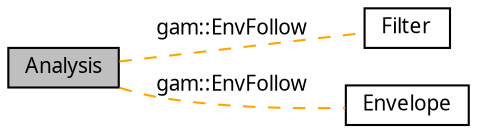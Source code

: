 digraph "Analysis"
{
  bgcolor="transparent";
  edge [fontname="FreeSans.ttf",fontsize="10",labelfontname="FreeSans.ttf",labelfontsize="10"];
  node [fontname="FreeSans.ttf",fontsize="10",shape=box];
  rankdir=LR;
  Node2 [label="Filter",height=0.2,width=0.4,color="black",URL="$group___filter.html",tooltip="Signal transformers."];
  Node1 [label="Analysis",height=0.2,width=0.4,color="black", fillcolor="grey75", style="filled", fontcolor="black",tooltip=" "];
  Node3 [label="Envelope",height=0.2,width=0.4,color="black",URL="$group___envelope.html",tooltip="Non-periodic, slowly varying modulation sources."];
  Node1->Node2 [shape=plaintext, label="gam::EnvFollow", color="orange", dir="none", style="dashed"];
  Node1->Node3 [shape=plaintext, label="gam::EnvFollow", color="orange", dir="none", style="dashed"];
}
